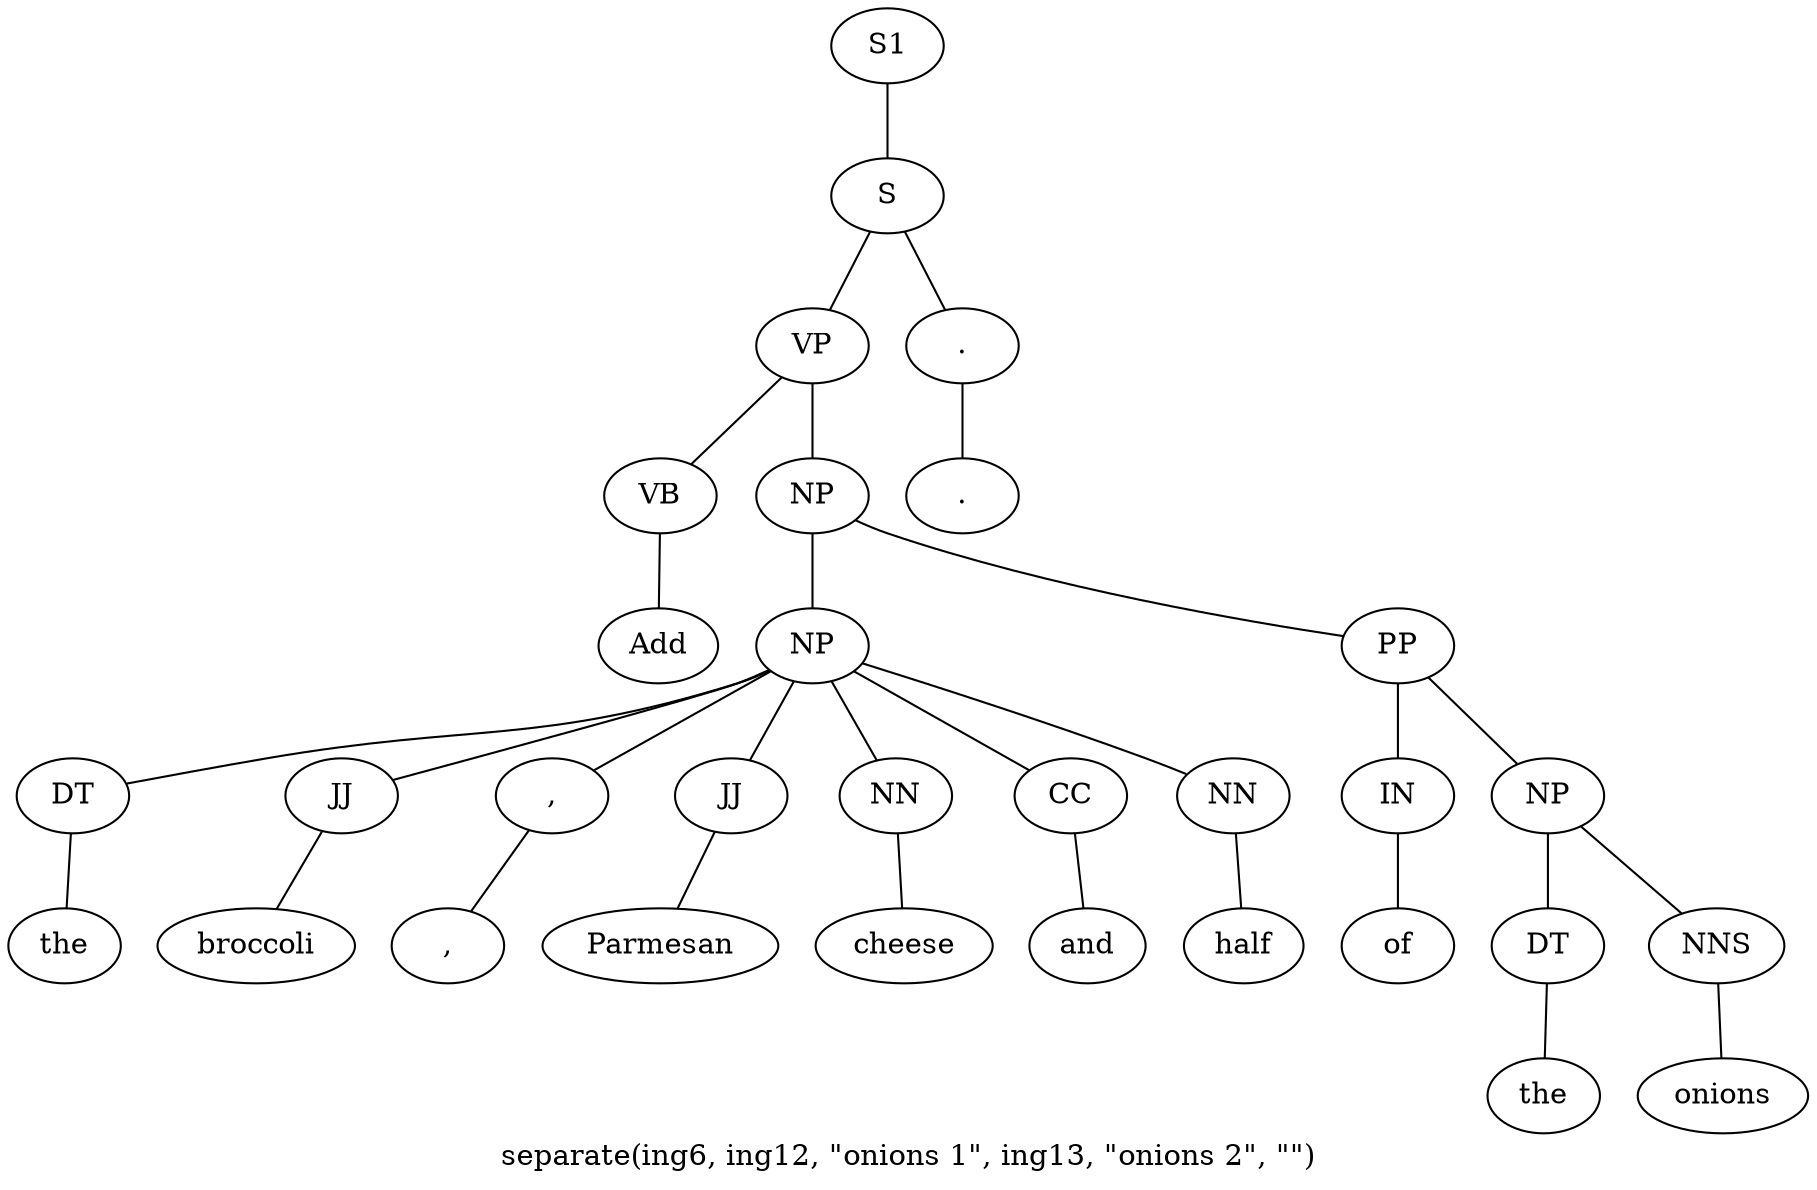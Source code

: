 graph SyntaxGraph {
	label = "separate(ing6, ing12, \"onions 1\", ing13, \"onions 2\", \"\")";
	Node0 [label="S1"];
	Node1 [label="S"];
	Node2 [label="VP"];
	Node3 [label="VB"];
	Node4 [label="Add"];
	Node5 [label="NP"];
	Node6 [label="NP"];
	Node7 [label="DT"];
	Node8 [label="the"];
	Node9 [label="JJ"];
	Node10 [label="broccoli"];
	Node11 [label=","];
	Node12 [label=","];
	Node13 [label="JJ"];
	Node14 [label="Parmesan"];
	Node15 [label="NN"];
	Node16 [label="cheese"];
	Node17 [label="CC"];
	Node18 [label="and"];
	Node19 [label="NN"];
	Node20 [label="half"];
	Node21 [label="PP"];
	Node22 [label="IN"];
	Node23 [label="of"];
	Node24 [label="NP"];
	Node25 [label="DT"];
	Node26 [label="the"];
	Node27 [label="NNS"];
	Node28 [label="onions"];
	Node29 [label="."];
	Node30 [label="."];

	Node0 -- Node1;
	Node1 -- Node2;
	Node1 -- Node29;
	Node2 -- Node3;
	Node2 -- Node5;
	Node3 -- Node4;
	Node5 -- Node6;
	Node5 -- Node21;
	Node6 -- Node7;
	Node6 -- Node9;
	Node6 -- Node11;
	Node6 -- Node13;
	Node6 -- Node15;
	Node6 -- Node17;
	Node6 -- Node19;
	Node7 -- Node8;
	Node9 -- Node10;
	Node11 -- Node12;
	Node13 -- Node14;
	Node15 -- Node16;
	Node17 -- Node18;
	Node19 -- Node20;
	Node21 -- Node22;
	Node21 -- Node24;
	Node22 -- Node23;
	Node24 -- Node25;
	Node24 -- Node27;
	Node25 -- Node26;
	Node27 -- Node28;
	Node29 -- Node30;
}